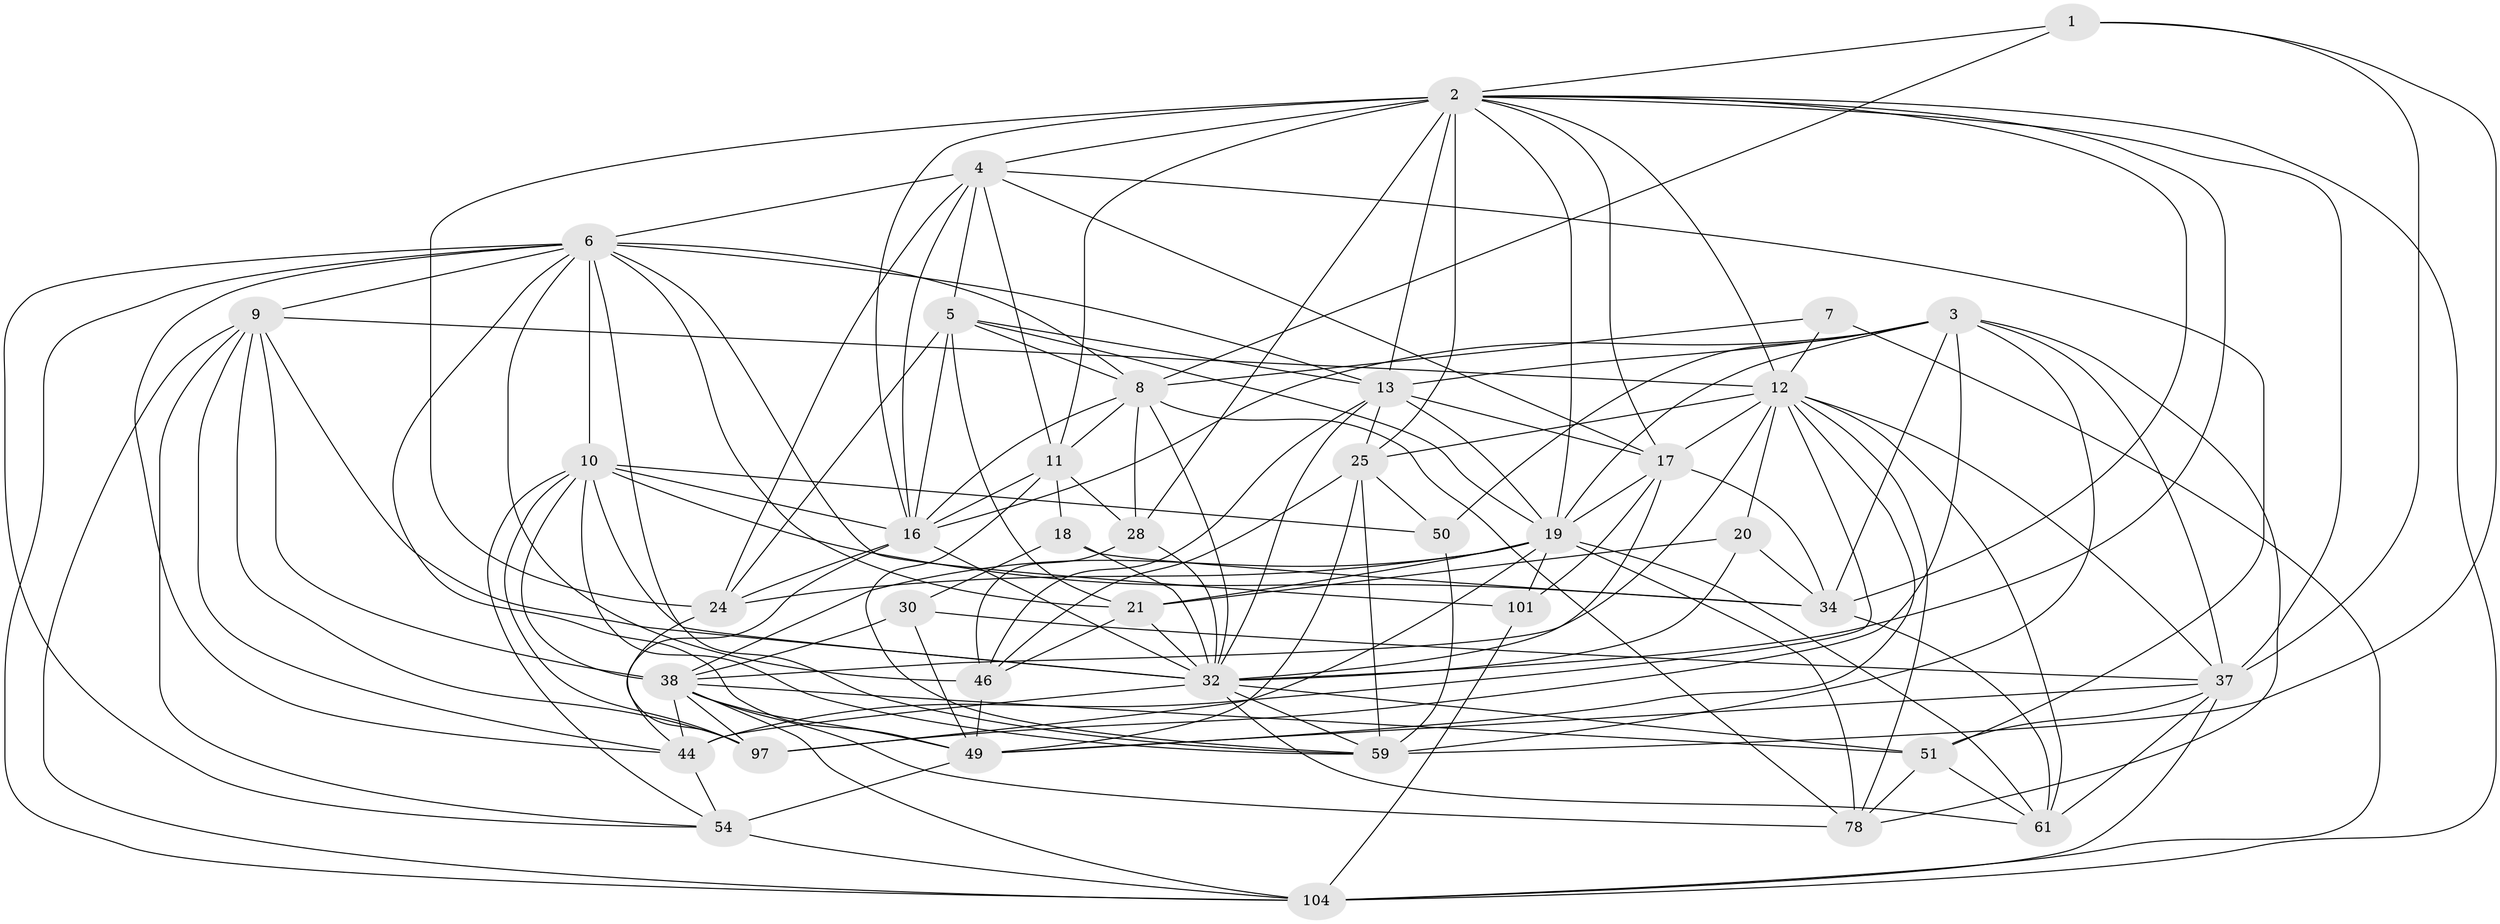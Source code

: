 // original degree distribution, {4: 1.0}
// Generated by graph-tools (version 1.1) at 2025/20/03/04/25 18:20:50]
// undirected, 39 vertices, 148 edges
graph export_dot {
graph [start="1"]
  node [color=gray90,style=filled];
  1;
  2 [super="+31+93+120+35"];
  3 [super="+130+14+33"];
  4 [super="+47+83"];
  5 [super="+119+42"];
  6 [super="+63+43"];
  7;
  8 [super="+65+36+64"];
  9 [super="+71+115"];
  10 [super="+40+86"];
  11 [super="+70+67"];
  12 [super="+94+68+26+95"];
  13 [super="+58+15+39"];
  16 [super="+55+23"];
  17 [super="+74+27"];
  18;
  19 [super="+72+128+22+129"];
  20;
  21 [super="+29"];
  24 [super="+112+122"];
  25 [super="+85+77"];
  28 [super="+132"];
  30;
  32 [super="+62+41+60"];
  34 [super="+131+92"];
  37 [super="+82+80+48"];
  38 [super="+126+66+106"];
  44 [super="+57+69+53"];
  46 [super="+125"];
  49 [super="+79"];
  50;
  51 [super="+114"];
  54 [super="+88+56"];
  59 [super="+109+105"];
  61 [super="+118"];
  78 [super="+90"];
  97 [super="+107"];
  101;
  104 [super="+113+111"];
  1 -- 59;
  1 -- 2;
  1 -- 37;
  1 -- 8;
  2 -- 17;
  2 -- 25 [weight=2];
  2 -- 34;
  2 -- 11 [weight=2];
  2 -- 28;
  2 -- 32;
  2 -- 4;
  2 -- 24;
  2 -- 37;
  2 -- 104;
  2 -- 12;
  2 -- 13 [weight=2];
  2 -- 16;
  2 -- 19;
  3 -- 59;
  3 -- 97;
  3 -- 78;
  3 -- 34 [weight=2];
  3 -- 50;
  3 -- 37 [weight=2];
  3 -- 13 [weight=2];
  3 -- 19;
  3 -- 16;
  4 -- 51;
  4 -- 5;
  4 -- 24;
  4 -- 11;
  4 -- 16;
  4 -- 17;
  4 -- 6;
  5 -- 8;
  5 -- 24;
  5 -- 19;
  5 -- 16 [weight=2];
  5 -- 13;
  5 -- 21;
  6 -- 104;
  6 -- 101;
  6 -- 54;
  6 -- 8;
  6 -- 44;
  6 -- 9;
  6 -- 10 [weight=2];
  6 -- 13;
  6 -- 46;
  6 -- 49;
  6 -- 21;
  6 -- 59;
  7 -- 104 [weight=2];
  7 -- 12;
  7 -- 8;
  8 -- 16;
  8 -- 78;
  8 -- 28 [weight=2];
  8 -- 32;
  8 -- 11;
  9 -- 54;
  9 -- 44;
  9 -- 12;
  9 -- 38;
  9 -- 97;
  9 -- 32;
  9 -- 104;
  10 -- 54;
  10 -- 16;
  10 -- 97;
  10 -- 50;
  10 -- 32;
  10 -- 34;
  10 -- 38;
  10 -- 59;
  11 -- 28;
  11 -- 16;
  11 -- 59;
  11 -- 18;
  12 -- 61;
  12 -- 17;
  12 -- 37;
  12 -- 78;
  12 -- 44 [weight=2];
  12 -- 49;
  12 -- 20;
  12 -- 38 [weight=2];
  12 -- 25;
  13 -- 17;
  13 -- 46;
  13 -- 25 [weight=2];
  13 -- 32;
  13 -- 19;
  16 -- 32 [weight=2];
  16 -- 44;
  16 -- 24;
  17 -- 34;
  17 -- 101;
  17 -- 32;
  17 -- 19;
  18 -- 30;
  18 -- 34;
  18 -- 32;
  19 -- 101;
  19 -- 21;
  19 -- 78;
  19 -- 97;
  19 -- 24;
  19 -- 61;
  19 -- 38;
  20 -- 34;
  20 -- 32;
  20 -- 21;
  21 -- 46;
  21 -- 32;
  24 -- 97;
  25 -- 46;
  25 -- 49 [weight=2];
  25 -- 50;
  25 -- 59;
  28 -- 46;
  28 -- 32;
  30 -- 37;
  30 -- 49;
  30 -- 38;
  32 -- 59;
  32 -- 44 [weight=3];
  32 -- 51;
  32 -- 61;
  34 -- 61;
  37 -- 61;
  37 -- 51;
  37 -- 104;
  37 -- 49;
  38 -- 78;
  38 -- 51;
  38 -- 44;
  38 -- 97;
  38 -- 49;
  38 -- 104;
  44 -- 54;
  46 -- 49;
  49 -- 54 [weight=2];
  50 -- 59;
  51 -- 61;
  51 -- 78;
  54 -- 104 [weight=2];
  101 -- 104;
}
